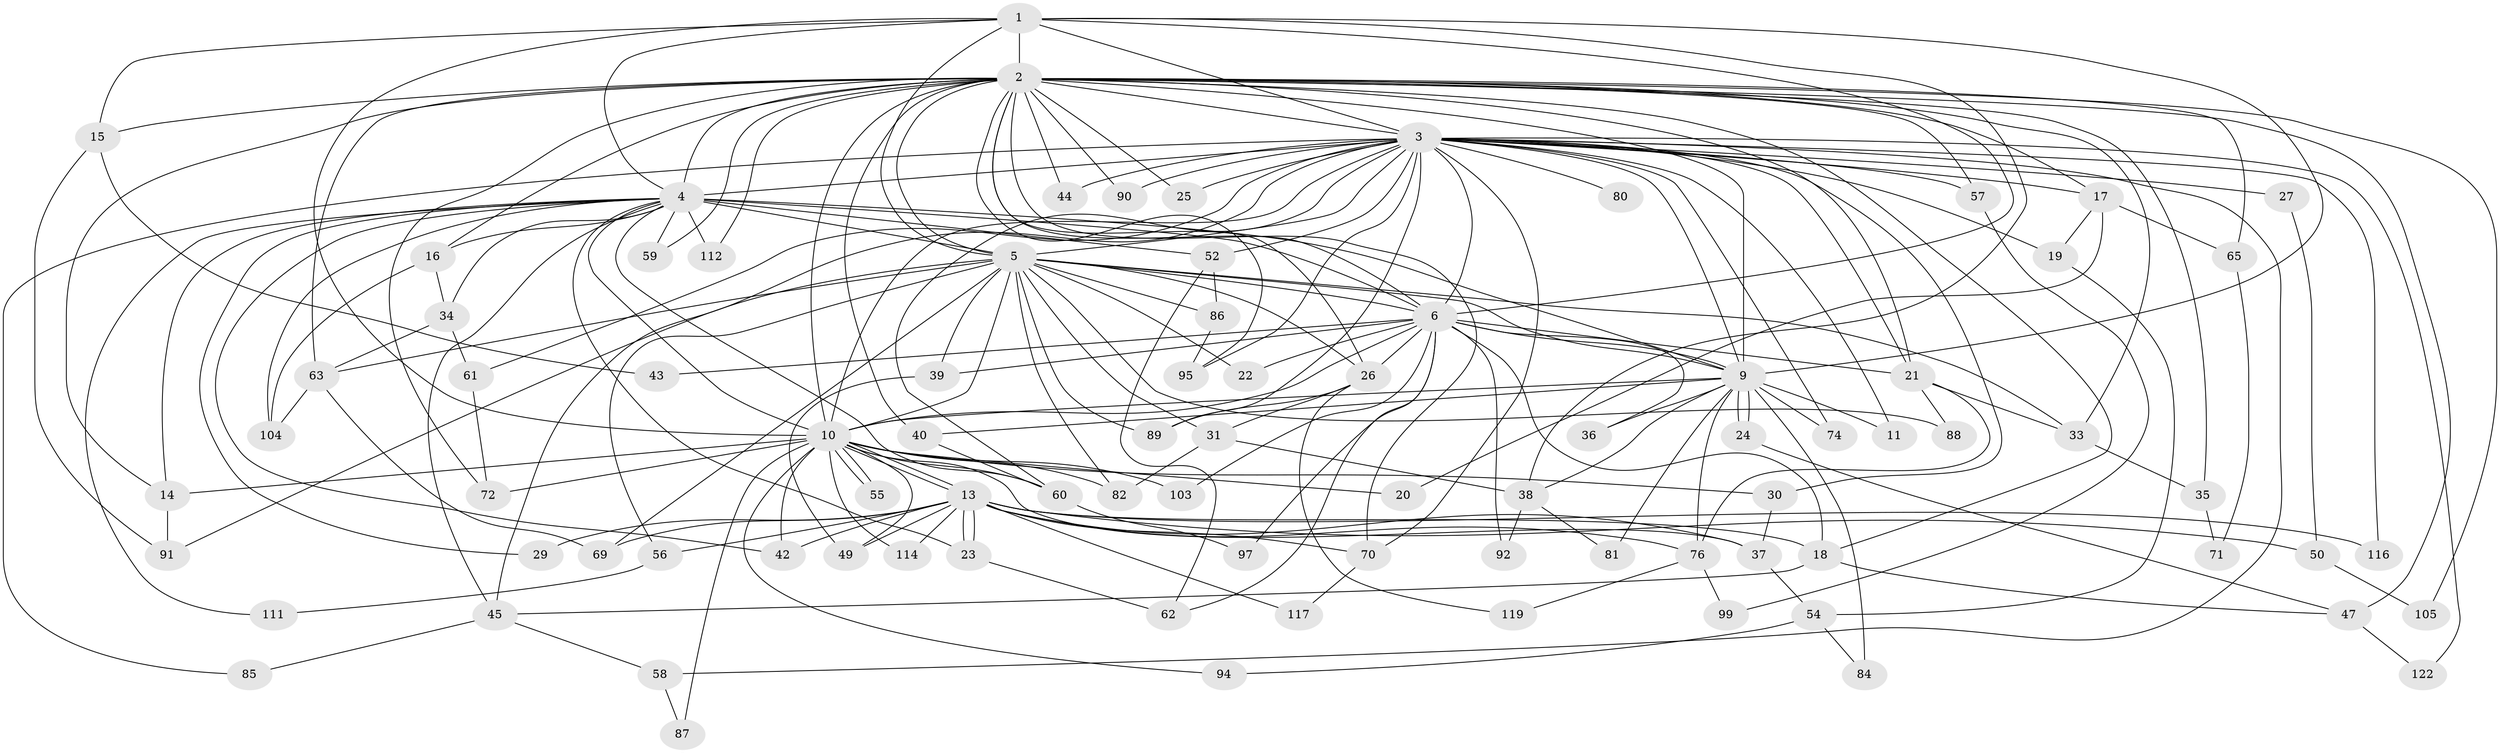 // original degree distribution, {11: 0.008064516129032258, 21: 0.008064516129032258, 24: 0.016129032258064516, 25: 0.008064516129032258, 20: 0.016129032258064516, 19: 0.016129032258064516, 22: 0.008064516129032258, 26: 0.008064516129032258, 2: 0.46774193548387094, 4: 0.13709677419354838, 5: 0.056451612903225805, 3: 0.24193548387096775, 6: 0.008064516129032258}
// Generated by graph-tools (version 1.1) at 2025/10/02/27/25 16:10:59]
// undirected, 86 vertices, 207 edges
graph export_dot {
graph [start="1"]
  node [color=gray90,style=filled];
  1;
  2 [super="+8"];
  3 [super="+7"];
  4 [super="+41"];
  5 [super="+32"];
  6 [super="+73"];
  9 [super="+12"];
  10 [super="+118"];
  11;
  13 [super="+67"];
  14;
  15;
  16;
  17;
  18 [super="+64"];
  19;
  20;
  21 [super="+28"];
  22;
  23;
  24 [super="+79"];
  25;
  26 [super="+109"];
  27;
  29 [super="+110"];
  30;
  31;
  33 [super="+51"];
  34 [super="+124"];
  35;
  36;
  37 [super="+106"];
  38 [super="+68"];
  39 [super="+100"];
  40 [super="+75"];
  42 [super="+48"];
  43 [super="+93"];
  44;
  45 [super="+46"];
  47;
  49 [super="+98"];
  50;
  52 [super="+53"];
  54;
  55;
  56 [super="+66"];
  57 [super="+113"];
  58;
  59;
  60 [super="+77"];
  61 [super="+107"];
  62 [super="+121"];
  63;
  65;
  69 [super="+120"];
  70 [super="+96"];
  71;
  72;
  74;
  76 [super="+78"];
  80;
  81;
  82 [super="+83"];
  84;
  85;
  86 [super="+123"];
  87;
  88;
  89 [super="+102"];
  90;
  91 [super="+108"];
  92;
  94;
  95 [super="+101"];
  97;
  99;
  103;
  104 [super="+115"];
  105;
  111;
  112;
  114;
  116;
  117;
  119;
  122;
  1 -- 2 [weight=2];
  1 -- 3 [weight=2];
  1 -- 4;
  1 -- 5;
  1 -- 6;
  1 -- 9;
  1 -- 10;
  1 -- 15;
  1 -- 38;
  2 -- 3 [weight=4];
  2 -- 4 [weight=2];
  2 -- 5 [weight=3];
  2 -- 6 [weight=2];
  2 -- 9 [weight=2];
  2 -- 10 [weight=2];
  2 -- 16;
  2 -- 18;
  2 -- 21;
  2 -- 35;
  2 -- 47;
  2 -- 59;
  2 -- 65;
  2 -- 70;
  2 -- 90;
  2 -- 95;
  2 -- 105;
  2 -- 112;
  2 -- 72;
  2 -- 14;
  2 -- 15;
  2 -- 17;
  2 -- 25;
  2 -- 40;
  2 -- 44;
  2 -- 57;
  2 -- 63;
  2 -- 33;
  2 -- 26;
  3 -- 4 [weight=2];
  3 -- 5 [weight=2];
  3 -- 6 [weight=2];
  3 -- 9 [weight=2];
  3 -- 10 [weight=2];
  3 -- 11;
  3 -- 17;
  3 -- 25;
  3 -- 27 [weight=2];
  3 -- 44;
  3 -- 45;
  3 -- 52;
  3 -- 58;
  3 -- 60;
  3 -- 61;
  3 -- 80 [weight=2];
  3 -- 85;
  3 -- 90;
  3 -- 116;
  3 -- 74;
  3 -- 19;
  3 -- 21;
  3 -- 30;
  3 -- 122;
  3 -- 89;
  3 -- 70;
  3 -- 57;
  3 -- 95;
  4 -- 5;
  4 -- 6;
  4 -- 9 [weight=2];
  4 -- 10;
  4 -- 14;
  4 -- 16;
  4 -- 29;
  4 -- 34;
  4 -- 52 [weight=2];
  4 -- 59;
  4 -- 60;
  4 -- 104;
  4 -- 111;
  4 -- 112;
  4 -- 42;
  4 -- 23;
  4 -- 45;
  5 -- 6 [weight=2];
  5 -- 9;
  5 -- 10;
  5 -- 22;
  5 -- 26;
  5 -- 31;
  5 -- 33;
  5 -- 39 [weight=2];
  5 -- 56;
  5 -- 63;
  5 -- 86;
  5 -- 88;
  5 -- 89;
  5 -- 91;
  5 -- 82;
  5 -- 69;
  6 -- 9;
  6 -- 10;
  6 -- 22;
  6 -- 26;
  6 -- 36;
  6 -- 39;
  6 -- 43 [weight=2];
  6 -- 92;
  6 -- 97;
  6 -- 103;
  6 -- 21;
  6 -- 62;
  6 -- 18;
  9 -- 10;
  9 -- 11;
  9 -- 24;
  9 -- 24;
  9 -- 36;
  9 -- 38;
  9 -- 40;
  9 -- 74;
  9 -- 76;
  9 -- 81;
  9 -- 84;
  10 -- 13;
  10 -- 13;
  10 -- 20;
  10 -- 30;
  10 -- 37;
  10 -- 42;
  10 -- 49;
  10 -- 55;
  10 -- 55;
  10 -- 72;
  10 -- 82;
  10 -- 87;
  10 -- 94;
  10 -- 103;
  10 -- 114;
  10 -- 14;
  10 -- 60;
  13 -- 18;
  13 -- 23 [weight=2];
  13 -- 23;
  13 -- 29 [weight=2];
  13 -- 37;
  13 -- 42;
  13 -- 50;
  13 -- 56 [weight=2];
  13 -- 69;
  13 -- 70;
  13 -- 114;
  13 -- 116;
  13 -- 117;
  13 -- 76;
  13 -- 49;
  14 -- 91;
  15 -- 43;
  15 -- 91;
  16 -- 34;
  16 -- 104;
  17 -- 19;
  17 -- 20;
  17 -- 65;
  18 -- 45;
  18 -- 47;
  19 -- 54;
  21 -- 33;
  21 -- 76;
  21 -- 88;
  23 -- 62;
  24 -- 47;
  26 -- 31;
  26 -- 89;
  26 -- 119;
  27 -- 50;
  30 -- 37;
  31 -- 38;
  31 -- 82;
  33 -- 35;
  34 -- 61;
  34 -- 63;
  35 -- 71;
  37 -- 54;
  38 -- 81;
  38 -- 92;
  39 -- 49;
  40 -- 60;
  45 -- 85;
  45 -- 58;
  47 -- 122;
  50 -- 105;
  52 -- 86 [weight=2];
  52 -- 62;
  54 -- 84;
  54 -- 94;
  56 -- 111;
  57 -- 99;
  58 -- 87;
  60 -- 97;
  61 -- 72;
  63 -- 69;
  63 -- 104;
  65 -- 71;
  70 -- 117;
  76 -- 99;
  76 -- 119;
  86 -- 95;
}
